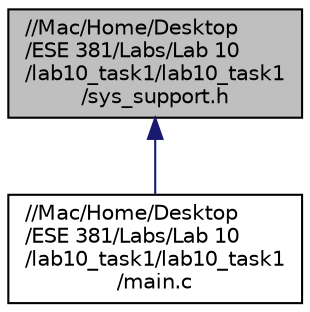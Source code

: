 digraph "//Mac/Home/Desktop/ESE 381/Labs/Lab 10/lab10_task1/lab10_task1/sys_support.h"
{
 // LATEX_PDF_SIZE
  edge [fontname="Helvetica",fontsize="10",labelfontname="Helvetica",labelfontsize="10"];
  node [fontname="Helvetica",fontsize="10",shape=record];
  Node1 [label="//Mac/Home/Desktop\l/ESE 381/Labs/Lab 10\l/lab10_task1/lab10_task1\l/sys_support.h",height=0.2,width=0.4,color="black", fillcolor="grey75", style="filled", fontcolor="black",tooltip=" "];
  Node1 -> Node2 [dir="back",color="midnightblue",fontsize="10",style="solid",fontname="Helvetica"];
  Node2 [label="//Mac/Home/Desktop\l/ESE 381/Labs/Lab 10\l/lab10_task1/lab10_task1\l/main.c",height=0.2,width=0.4,color="black", fillcolor="white", style="filled",URL="$main_8c.html",tooltip=" "];
}
